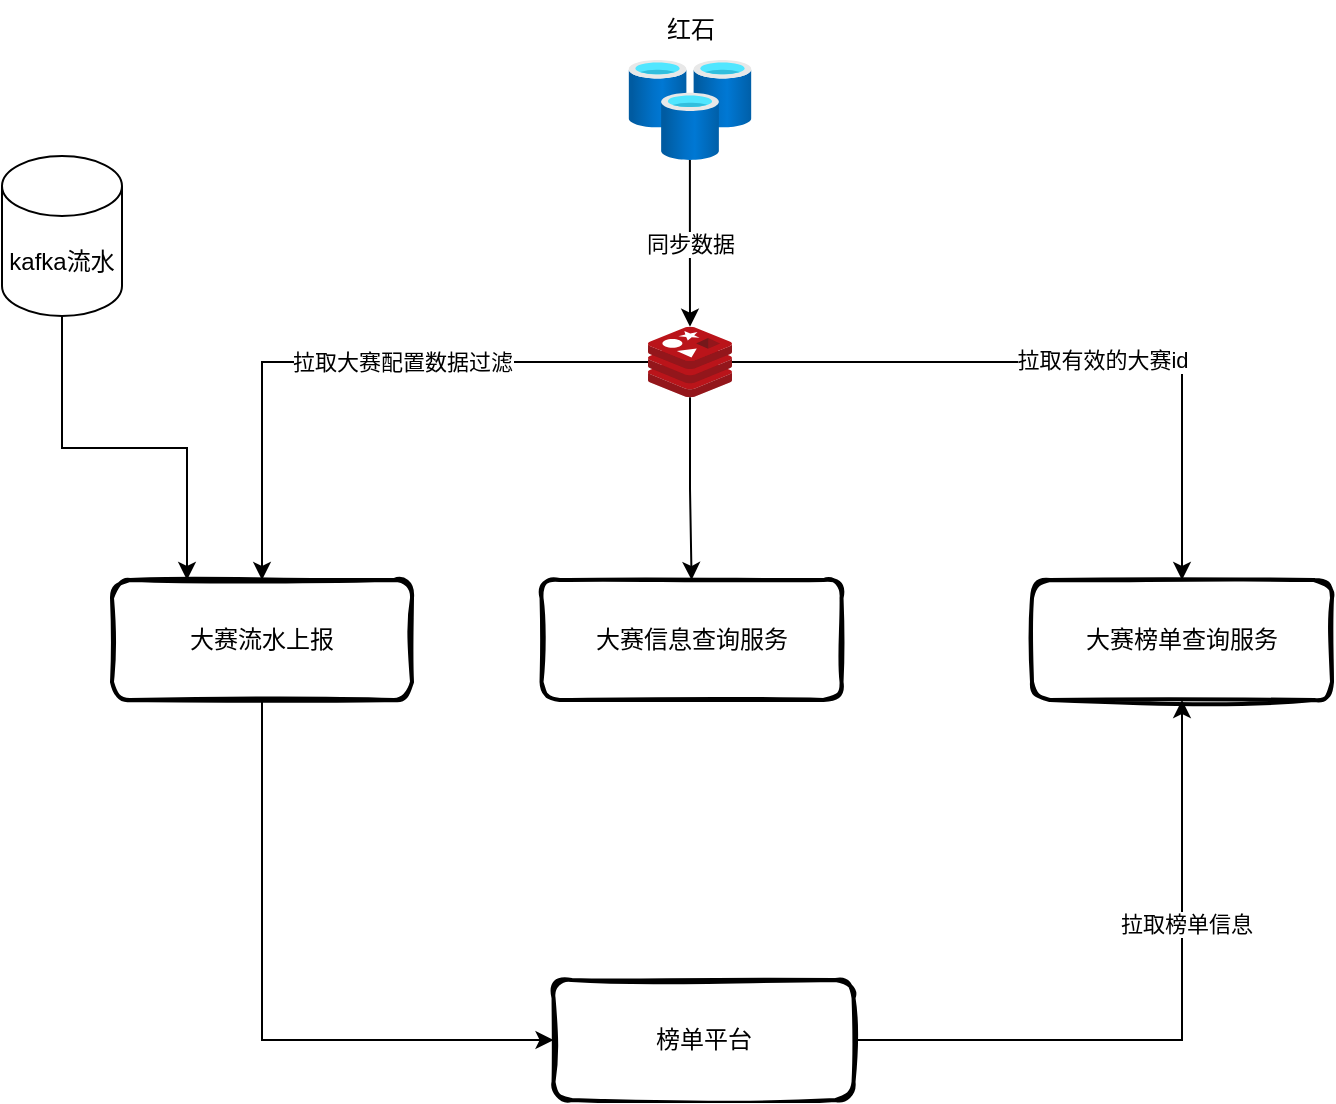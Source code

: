 <mxfile version="21.1.1" type="github">
  <diagram name="第 1 页" id="ovAe99_EPNH-0QUuSxY2">
    <mxGraphModel dx="1306" dy="739" grid="1" gridSize="10" guides="1" tooltips="1" connect="1" arrows="1" fold="1" page="1" pageScale="1" pageWidth="827" pageHeight="1169" math="0" shadow="0">
      <root>
        <mxCell id="0" />
        <mxCell id="1" parent="0" />
        <mxCell id="IZBBLYT0i4G00LBqdzid-1" value="大赛信息查询服务" style="rounded=1;whiteSpace=wrap;html=1;strokeWidth=2;fillWeight=4;hachureGap=8;hachureAngle=45;fillColor=none;sketch=1;" vertex="1" parent="1">
          <mxGeometry x="314.77" y="330" width="150" height="60" as="geometry" />
        </mxCell>
        <mxCell id="IZBBLYT0i4G00LBqdzid-9" style="edgeStyle=orthogonalEdgeStyle;rounded=0;orthogonalLoop=1;jettySize=auto;html=1;" edge="1" parent="1" source="IZBBLYT0i4G00LBqdzid-2" target="IZBBLYT0i4G00LBqdzid-6">
          <mxGeometry relative="1" as="geometry" />
        </mxCell>
        <mxCell id="IZBBLYT0i4G00LBqdzid-10" value="拉取大赛配置数据过滤" style="edgeLabel;html=1;align=center;verticalAlign=middle;resizable=0;points=[];" vertex="1" connectable="0" parent="IZBBLYT0i4G00LBqdzid-9">
          <mxGeometry x="-0.181" relative="1" as="geometry">
            <mxPoint as="offset" />
          </mxGeometry>
        </mxCell>
        <mxCell id="IZBBLYT0i4G00LBqdzid-20" style="edgeStyle=orthogonalEdgeStyle;rounded=0;orthogonalLoop=1;jettySize=auto;html=1;entryX=0.5;entryY=0;entryDx=0;entryDy=0;" edge="1" parent="1" source="IZBBLYT0i4G00LBqdzid-2" target="IZBBLYT0i4G00LBqdzid-5">
          <mxGeometry relative="1" as="geometry" />
        </mxCell>
        <mxCell id="IZBBLYT0i4G00LBqdzid-22" value="拉取有效的大赛id" style="edgeLabel;html=1;align=center;verticalAlign=middle;resizable=0;points=[];" vertex="1" connectable="0" parent="IZBBLYT0i4G00LBqdzid-20">
          <mxGeometry x="0.108" y="1" relative="1" as="geometry">
            <mxPoint as="offset" />
          </mxGeometry>
        </mxCell>
        <mxCell id="IZBBLYT0i4G00LBqdzid-21" value="" style="edgeStyle=orthogonalEdgeStyle;rounded=0;orthogonalLoop=1;jettySize=auto;html=1;" edge="1" parent="1" source="IZBBLYT0i4G00LBqdzid-2" target="IZBBLYT0i4G00LBqdzid-1">
          <mxGeometry relative="1" as="geometry" />
        </mxCell>
        <mxCell id="IZBBLYT0i4G00LBqdzid-2" value="" style="image;sketch=0;aspect=fixed;html=1;points=[];align=center;fontSize=12;image=img/lib/mscae/Cache_Redis_Product.svg;" vertex="1" parent="1">
          <mxGeometry x="368" y="203.36" width="42" height="35.28" as="geometry" />
        </mxCell>
        <mxCell id="IZBBLYT0i4G00LBqdzid-16" value="同步数据" style="edgeStyle=orthogonalEdgeStyle;rounded=0;orthogonalLoop=1;jettySize=auto;html=1;" edge="1" parent="1" source="IZBBLYT0i4G00LBqdzid-3" target="IZBBLYT0i4G00LBqdzid-2">
          <mxGeometry relative="1" as="geometry" />
        </mxCell>
        <mxCell id="IZBBLYT0i4G00LBqdzid-3" value="" style="image;aspect=fixed;html=1;points=[];align=center;fontSize=12;image=img/lib/azure2/databases/Cache_Redis.svg;" vertex="1" parent="1">
          <mxGeometry x="358.23" y="70" width="61.54" height="50" as="geometry" />
        </mxCell>
        <mxCell id="IZBBLYT0i4G00LBqdzid-4" value="红石" style="text;html=1;align=center;verticalAlign=middle;resizable=0;points=[];autosize=1;strokeColor=none;fillColor=none;" vertex="1" parent="1">
          <mxGeometry x="364" y="40" width="50" height="30" as="geometry" />
        </mxCell>
        <mxCell id="IZBBLYT0i4G00LBqdzid-5" value="大赛榜单查询服务" style="rounded=1;whiteSpace=wrap;html=1;strokeWidth=2;fillWeight=4;hachureGap=8;hachureAngle=45;fillColor=none;sketch=1;" vertex="1" parent="1">
          <mxGeometry x="560" y="330" width="150" height="60" as="geometry" />
        </mxCell>
        <mxCell id="IZBBLYT0i4G00LBqdzid-8" style="edgeStyle=orthogonalEdgeStyle;rounded=0;orthogonalLoop=1;jettySize=auto;html=1;exitX=0.5;exitY=1;exitDx=0;exitDy=0;entryX=0;entryY=0.5;entryDx=0;entryDy=0;" edge="1" parent="1" source="IZBBLYT0i4G00LBqdzid-6" target="IZBBLYT0i4G00LBqdzid-7">
          <mxGeometry relative="1" as="geometry" />
        </mxCell>
        <mxCell id="IZBBLYT0i4G00LBqdzid-6" value="大赛流水上报" style="rounded=1;whiteSpace=wrap;html=1;strokeWidth=2;fillWeight=4;hachureGap=8;hachureAngle=45;fillColor=none;sketch=1;" vertex="1" parent="1">
          <mxGeometry x="100.0" y="330" width="150" height="60" as="geometry" />
        </mxCell>
        <mxCell id="IZBBLYT0i4G00LBqdzid-14" style="edgeStyle=orthogonalEdgeStyle;rounded=0;orthogonalLoop=1;jettySize=auto;html=1;exitX=1;exitY=0.5;exitDx=0;exitDy=0;entryX=0.5;entryY=1;entryDx=0;entryDy=0;" edge="1" parent="1" source="IZBBLYT0i4G00LBqdzid-7" target="IZBBLYT0i4G00LBqdzid-5">
          <mxGeometry relative="1" as="geometry" />
        </mxCell>
        <mxCell id="IZBBLYT0i4G00LBqdzid-15" value="拉取榜单信息" style="edgeLabel;html=1;align=center;verticalAlign=middle;resizable=0;points=[];" vertex="1" connectable="0" parent="IZBBLYT0i4G00LBqdzid-14">
          <mxGeometry x="0.33" y="-2" relative="1" as="geometry">
            <mxPoint as="offset" />
          </mxGeometry>
        </mxCell>
        <mxCell id="IZBBLYT0i4G00LBqdzid-7" value="榜单平台" style="rounded=1;whiteSpace=wrap;html=1;strokeWidth=2;fillWeight=4;hachureGap=8;hachureAngle=45;fillColor=none;sketch=1;" vertex="1" parent="1">
          <mxGeometry x="320.77" y="530" width="150" height="60" as="geometry" />
        </mxCell>
        <mxCell id="IZBBLYT0i4G00LBqdzid-18" style="edgeStyle=orthogonalEdgeStyle;rounded=0;orthogonalLoop=1;jettySize=auto;html=1;exitX=0.5;exitY=1;exitDx=0;exitDy=0;exitPerimeter=0;entryX=0.25;entryY=0;entryDx=0;entryDy=0;" edge="1" parent="1" source="IZBBLYT0i4G00LBqdzid-17" target="IZBBLYT0i4G00LBqdzid-6">
          <mxGeometry relative="1" as="geometry" />
        </mxCell>
        <mxCell id="IZBBLYT0i4G00LBqdzid-17" value="kafka流水" style="shape=cylinder3;whiteSpace=wrap;html=1;boundedLbl=1;backgroundOutline=1;size=15;" vertex="1" parent="1">
          <mxGeometry x="45" y="118" width="60" height="80" as="geometry" />
        </mxCell>
      </root>
    </mxGraphModel>
  </diagram>
</mxfile>
